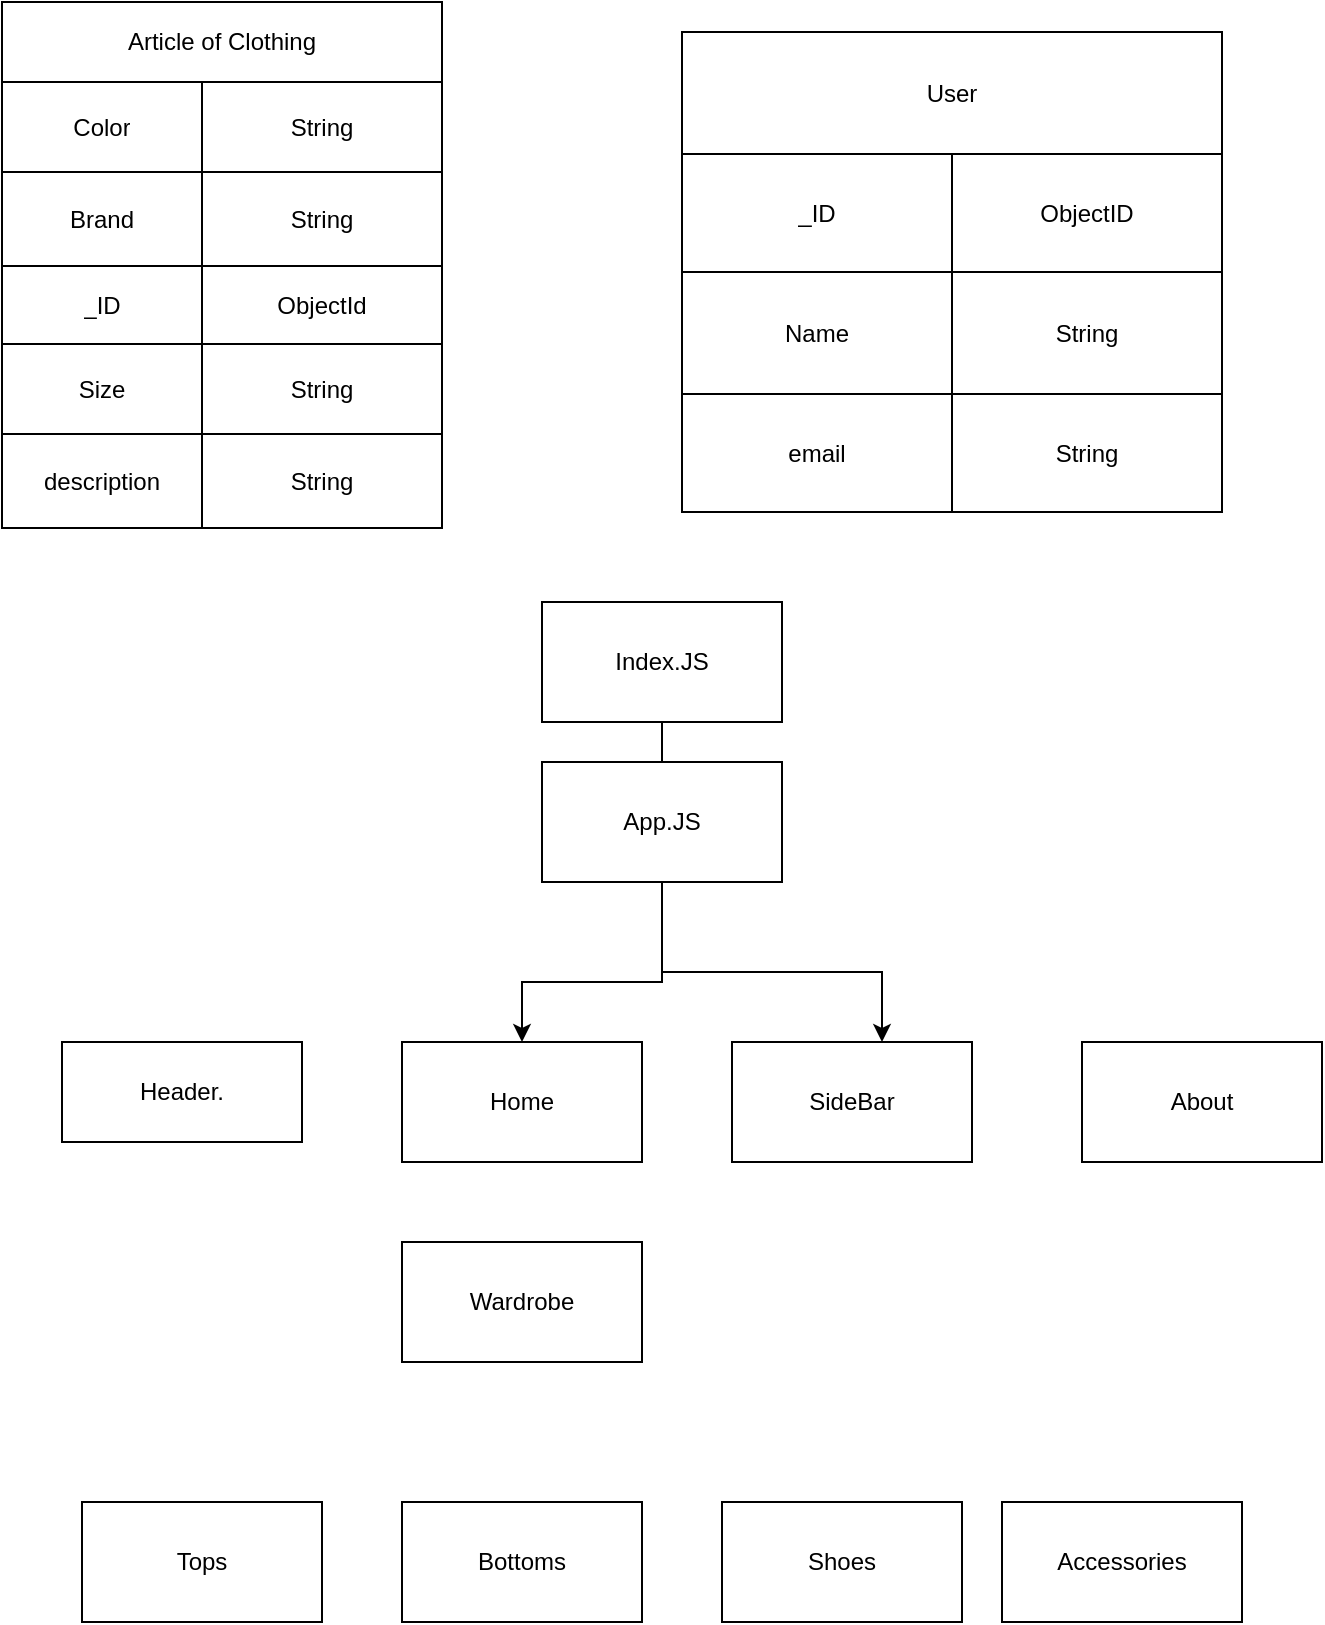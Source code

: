 <mxfile version="20.8.18" type="github">
  <diagram name="Page-1" id="_qiP8XeiNicVuwJhBjDa">
    <mxGraphModel dx="1493" dy="958" grid="1" gridSize="10" guides="1" tooltips="1" connect="1" arrows="1" fold="1" page="1" pageScale="1" pageWidth="850" pageHeight="1100" math="0" shadow="0">
      <root>
        <mxCell id="0" />
        <mxCell id="1" parent="0" />
        <mxCell id="6oCFZGIFKWNrJc-c_Aa2-1" value="" style="shape=table;startSize=0;container=1;collapsible=0;childLayout=tableLayout;" vertex="1" parent="1">
          <mxGeometry x="60" y="70" width="220" height="263" as="geometry" />
        </mxCell>
        <mxCell id="6oCFZGIFKWNrJc-c_Aa2-2" value="" style="shape=tableRow;horizontal=0;startSize=0;swimlaneHead=0;swimlaneBody=0;strokeColor=inherit;top=0;left=0;bottom=0;right=0;collapsible=0;dropTarget=0;fillColor=none;points=[[0,0.5],[1,0.5]];portConstraint=eastwest;" vertex="1" parent="6oCFZGIFKWNrJc-c_Aa2-1">
          <mxGeometry width="220" height="40" as="geometry" />
        </mxCell>
        <mxCell id="6oCFZGIFKWNrJc-c_Aa2-3" value="Article of Clothing" style="shape=partialRectangle;html=1;whiteSpace=wrap;connectable=0;strokeColor=inherit;overflow=hidden;fillColor=none;top=0;left=0;bottom=0;right=0;pointerEvents=1;rowspan=1;colspan=2;" vertex="1" parent="6oCFZGIFKWNrJc-c_Aa2-2">
          <mxGeometry width="220" height="40" as="geometry">
            <mxRectangle width="100" height="40" as="alternateBounds" />
          </mxGeometry>
        </mxCell>
        <mxCell id="6oCFZGIFKWNrJc-c_Aa2-4" value="" style="shape=partialRectangle;html=1;whiteSpace=wrap;connectable=0;strokeColor=inherit;overflow=hidden;fillColor=none;top=0;left=0;bottom=0;right=0;pointerEvents=1;" vertex="1" visible="0" parent="6oCFZGIFKWNrJc-c_Aa2-2">
          <mxGeometry x="100" width="120" height="40" as="geometry">
            <mxRectangle width="120" height="40" as="alternateBounds" />
          </mxGeometry>
        </mxCell>
        <mxCell id="6oCFZGIFKWNrJc-c_Aa2-5" value="" style="shape=tableRow;horizontal=0;startSize=0;swimlaneHead=0;swimlaneBody=0;strokeColor=inherit;top=0;left=0;bottom=0;right=0;collapsible=0;dropTarget=0;fillColor=none;points=[[0,0.5],[1,0.5]];portConstraint=eastwest;" vertex="1" parent="6oCFZGIFKWNrJc-c_Aa2-1">
          <mxGeometry y="40" width="220" height="45" as="geometry" />
        </mxCell>
        <mxCell id="6oCFZGIFKWNrJc-c_Aa2-6" value="Color" style="shape=partialRectangle;html=1;whiteSpace=wrap;connectable=0;strokeColor=inherit;overflow=hidden;fillColor=none;top=0;left=0;bottom=0;right=0;pointerEvents=1;" vertex="1" parent="6oCFZGIFKWNrJc-c_Aa2-5">
          <mxGeometry width="100" height="45" as="geometry">
            <mxRectangle width="100" height="45" as="alternateBounds" />
          </mxGeometry>
        </mxCell>
        <mxCell id="6oCFZGIFKWNrJc-c_Aa2-7" value="String" style="shape=partialRectangle;html=1;whiteSpace=wrap;connectable=0;strokeColor=inherit;overflow=hidden;fillColor=none;top=0;left=0;bottom=0;right=0;pointerEvents=1;" vertex="1" parent="6oCFZGIFKWNrJc-c_Aa2-5">
          <mxGeometry x="100" width="120" height="45" as="geometry">
            <mxRectangle width="120" height="45" as="alternateBounds" />
          </mxGeometry>
        </mxCell>
        <mxCell id="6oCFZGIFKWNrJc-c_Aa2-8" value="" style="shape=tableRow;horizontal=0;startSize=0;swimlaneHead=0;swimlaneBody=0;strokeColor=inherit;top=0;left=0;bottom=0;right=0;collapsible=0;dropTarget=0;fillColor=none;points=[[0,0.5],[1,0.5]];portConstraint=eastwest;" vertex="1" parent="6oCFZGIFKWNrJc-c_Aa2-1">
          <mxGeometry y="85" width="220" height="47" as="geometry" />
        </mxCell>
        <mxCell id="6oCFZGIFKWNrJc-c_Aa2-9" value="Brand" style="shape=partialRectangle;html=1;whiteSpace=wrap;connectable=0;strokeColor=inherit;overflow=hidden;fillColor=none;top=0;left=0;bottom=0;right=0;pointerEvents=1;" vertex="1" parent="6oCFZGIFKWNrJc-c_Aa2-8">
          <mxGeometry width="100" height="47" as="geometry">
            <mxRectangle width="100" height="47" as="alternateBounds" />
          </mxGeometry>
        </mxCell>
        <mxCell id="6oCFZGIFKWNrJc-c_Aa2-10" value="String" style="shape=partialRectangle;html=1;whiteSpace=wrap;connectable=0;strokeColor=inherit;overflow=hidden;fillColor=none;top=0;left=0;bottom=0;right=0;pointerEvents=1;" vertex="1" parent="6oCFZGIFKWNrJc-c_Aa2-8">
          <mxGeometry x="100" width="120" height="47" as="geometry">
            <mxRectangle width="120" height="47" as="alternateBounds" />
          </mxGeometry>
        </mxCell>
        <mxCell id="6oCFZGIFKWNrJc-c_Aa2-11" value="" style="shape=tableRow;horizontal=0;startSize=0;swimlaneHead=0;swimlaneBody=0;strokeColor=inherit;top=0;left=0;bottom=0;right=0;collapsible=0;dropTarget=0;fillColor=none;points=[[0,0.5],[1,0.5]];portConstraint=eastwest;" vertex="1" parent="6oCFZGIFKWNrJc-c_Aa2-1">
          <mxGeometry y="132" width="220" height="39" as="geometry" />
        </mxCell>
        <mxCell id="6oCFZGIFKWNrJc-c_Aa2-12" value="_ID" style="shape=partialRectangle;html=1;whiteSpace=wrap;connectable=0;strokeColor=inherit;overflow=hidden;fillColor=none;top=0;left=0;bottom=0;right=0;pointerEvents=1;" vertex="1" parent="6oCFZGIFKWNrJc-c_Aa2-11">
          <mxGeometry width="100" height="39" as="geometry">
            <mxRectangle width="100" height="39" as="alternateBounds" />
          </mxGeometry>
        </mxCell>
        <mxCell id="6oCFZGIFKWNrJc-c_Aa2-13" value="ObjectId" style="shape=partialRectangle;html=1;whiteSpace=wrap;connectable=0;strokeColor=inherit;overflow=hidden;fillColor=none;top=0;left=0;bottom=0;right=0;pointerEvents=1;" vertex="1" parent="6oCFZGIFKWNrJc-c_Aa2-11">
          <mxGeometry x="100" width="120" height="39" as="geometry">
            <mxRectangle width="120" height="39" as="alternateBounds" />
          </mxGeometry>
        </mxCell>
        <mxCell id="6oCFZGIFKWNrJc-c_Aa2-14" value="" style="shape=tableRow;horizontal=0;startSize=0;swimlaneHead=0;swimlaneBody=0;strokeColor=inherit;top=0;left=0;bottom=0;right=0;collapsible=0;dropTarget=0;fillColor=none;points=[[0,0.5],[1,0.5]];portConstraint=eastwest;" vertex="1" parent="6oCFZGIFKWNrJc-c_Aa2-1">
          <mxGeometry y="171" width="220" height="45" as="geometry" />
        </mxCell>
        <mxCell id="6oCFZGIFKWNrJc-c_Aa2-15" value="Size" style="shape=partialRectangle;html=1;whiteSpace=wrap;connectable=0;strokeColor=inherit;overflow=hidden;fillColor=none;top=0;left=0;bottom=0;right=0;pointerEvents=1;" vertex="1" parent="6oCFZGIFKWNrJc-c_Aa2-14">
          <mxGeometry width="100" height="45" as="geometry">
            <mxRectangle width="100" height="45" as="alternateBounds" />
          </mxGeometry>
        </mxCell>
        <mxCell id="6oCFZGIFKWNrJc-c_Aa2-16" value="String" style="shape=partialRectangle;html=1;whiteSpace=wrap;connectable=0;strokeColor=inherit;overflow=hidden;fillColor=none;top=0;left=0;bottom=0;right=0;pointerEvents=1;" vertex="1" parent="6oCFZGIFKWNrJc-c_Aa2-14">
          <mxGeometry x="100" width="120" height="45" as="geometry">
            <mxRectangle width="120" height="45" as="alternateBounds" />
          </mxGeometry>
        </mxCell>
        <mxCell id="6oCFZGIFKWNrJc-c_Aa2-17" value="" style="shape=tableRow;horizontal=0;startSize=0;swimlaneHead=0;swimlaneBody=0;strokeColor=inherit;top=0;left=0;bottom=0;right=0;collapsible=0;dropTarget=0;fillColor=none;points=[[0,0.5],[1,0.5]];portConstraint=eastwest;" vertex="1" parent="6oCFZGIFKWNrJc-c_Aa2-1">
          <mxGeometry y="216" width="220" height="47" as="geometry" />
        </mxCell>
        <mxCell id="6oCFZGIFKWNrJc-c_Aa2-18" value="description" style="shape=partialRectangle;html=1;whiteSpace=wrap;connectable=0;strokeColor=inherit;overflow=hidden;fillColor=none;top=0;left=0;bottom=0;right=0;pointerEvents=1;" vertex="1" parent="6oCFZGIFKWNrJc-c_Aa2-17">
          <mxGeometry width="100" height="47" as="geometry">
            <mxRectangle width="100" height="47" as="alternateBounds" />
          </mxGeometry>
        </mxCell>
        <mxCell id="6oCFZGIFKWNrJc-c_Aa2-19" value="String" style="shape=partialRectangle;html=1;whiteSpace=wrap;connectable=0;strokeColor=inherit;overflow=hidden;fillColor=none;top=0;left=0;bottom=0;right=0;pointerEvents=1;" vertex="1" parent="6oCFZGIFKWNrJc-c_Aa2-17">
          <mxGeometry x="100" width="120" height="47" as="geometry">
            <mxRectangle width="120" height="47" as="alternateBounds" />
          </mxGeometry>
        </mxCell>
        <mxCell id="6oCFZGIFKWNrJc-c_Aa2-58" value="" style="shape=table;startSize=0;container=1;collapsible=0;childLayout=tableLayout;" vertex="1" parent="1">
          <mxGeometry x="400" y="85" width="270" height="240" as="geometry" />
        </mxCell>
        <mxCell id="6oCFZGIFKWNrJc-c_Aa2-59" value="" style="shape=tableRow;horizontal=0;startSize=0;swimlaneHead=0;swimlaneBody=0;strokeColor=inherit;top=0;left=0;bottom=0;right=0;collapsible=0;dropTarget=0;fillColor=none;points=[[0,0.5],[1,0.5]];portConstraint=eastwest;shadow=0;movable=1;resizable=1;rotatable=1;deletable=1;editable=1;locked=0;connectable=1;" vertex="1" parent="6oCFZGIFKWNrJc-c_Aa2-58">
          <mxGeometry width="270" height="61" as="geometry" />
        </mxCell>
        <mxCell id="6oCFZGIFKWNrJc-c_Aa2-60" value="User" style="shape=partialRectangle;html=1;whiteSpace=wrap;connectable=0;strokeColor=inherit;overflow=hidden;fillColor=none;top=0;left=0;bottom=0;right=0;pointerEvents=1;rowspan=1;colspan=2;" vertex="1" parent="6oCFZGIFKWNrJc-c_Aa2-59">
          <mxGeometry width="270" height="61" as="geometry">
            <mxRectangle width="135" height="61" as="alternateBounds" />
          </mxGeometry>
        </mxCell>
        <mxCell id="6oCFZGIFKWNrJc-c_Aa2-61" value="" style="shape=partialRectangle;html=1;whiteSpace=wrap;connectable=0;strokeColor=inherit;overflow=hidden;fillColor=none;top=0;left=0;bottom=0;right=0;pointerEvents=1;" vertex="1" visible="0" parent="6oCFZGIFKWNrJc-c_Aa2-59">
          <mxGeometry x="135" width="135" height="61" as="geometry">
            <mxRectangle width="135" height="61" as="alternateBounds" />
          </mxGeometry>
        </mxCell>
        <mxCell id="6oCFZGIFKWNrJc-c_Aa2-62" value="" style="shape=tableRow;horizontal=0;startSize=0;swimlaneHead=0;swimlaneBody=0;strokeColor=inherit;top=0;left=0;bottom=0;right=0;collapsible=0;dropTarget=0;fillColor=none;points=[[0,0.5],[1,0.5]];portConstraint=eastwest;" vertex="1" parent="6oCFZGIFKWNrJc-c_Aa2-58">
          <mxGeometry y="61" width="270" height="59" as="geometry" />
        </mxCell>
        <mxCell id="6oCFZGIFKWNrJc-c_Aa2-63" value="_ID" style="shape=partialRectangle;html=1;whiteSpace=wrap;connectable=0;strokeColor=inherit;overflow=hidden;fillColor=none;top=0;left=0;bottom=0;right=0;pointerEvents=1;" vertex="1" parent="6oCFZGIFKWNrJc-c_Aa2-62">
          <mxGeometry width="135" height="59" as="geometry">
            <mxRectangle width="135" height="59" as="alternateBounds" />
          </mxGeometry>
        </mxCell>
        <mxCell id="6oCFZGIFKWNrJc-c_Aa2-64" value="ObjectID" style="shape=partialRectangle;html=1;whiteSpace=wrap;connectable=0;strokeColor=inherit;overflow=hidden;fillColor=none;top=0;left=0;bottom=0;right=0;pointerEvents=1;" vertex="1" parent="6oCFZGIFKWNrJc-c_Aa2-62">
          <mxGeometry x="135" width="135" height="59" as="geometry">
            <mxRectangle width="135" height="59" as="alternateBounds" />
          </mxGeometry>
        </mxCell>
        <mxCell id="6oCFZGIFKWNrJc-c_Aa2-65" value="" style="shape=tableRow;horizontal=0;startSize=0;swimlaneHead=0;swimlaneBody=0;strokeColor=inherit;top=0;left=0;bottom=0;right=0;collapsible=0;dropTarget=0;fillColor=none;points=[[0,0.5],[1,0.5]];portConstraint=eastwest;" vertex="1" parent="6oCFZGIFKWNrJc-c_Aa2-58">
          <mxGeometry y="120" width="270" height="61" as="geometry" />
        </mxCell>
        <mxCell id="6oCFZGIFKWNrJc-c_Aa2-66" value="Name" style="shape=partialRectangle;html=1;whiteSpace=wrap;connectable=0;strokeColor=inherit;overflow=hidden;fillColor=none;top=0;left=0;bottom=0;right=0;pointerEvents=1;" vertex="1" parent="6oCFZGIFKWNrJc-c_Aa2-65">
          <mxGeometry width="135" height="61" as="geometry">
            <mxRectangle width="135" height="61" as="alternateBounds" />
          </mxGeometry>
        </mxCell>
        <mxCell id="6oCFZGIFKWNrJc-c_Aa2-67" value="String" style="shape=partialRectangle;html=1;whiteSpace=wrap;connectable=0;strokeColor=inherit;overflow=hidden;fillColor=none;top=0;left=0;bottom=0;right=0;pointerEvents=1;" vertex="1" parent="6oCFZGIFKWNrJc-c_Aa2-65">
          <mxGeometry x="135" width="135" height="61" as="geometry">
            <mxRectangle width="135" height="61" as="alternateBounds" />
          </mxGeometry>
        </mxCell>
        <mxCell id="6oCFZGIFKWNrJc-c_Aa2-68" value="" style="shape=tableRow;horizontal=0;startSize=0;swimlaneHead=0;swimlaneBody=0;strokeColor=inherit;top=0;left=0;bottom=0;right=0;collapsible=0;dropTarget=0;fillColor=none;points=[[0,0.5],[1,0.5]];portConstraint=eastwest;" vertex="1" parent="6oCFZGIFKWNrJc-c_Aa2-58">
          <mxGeometry y="181" width="270" height="59" as="geometry" />
        </mxCell>
        <mxCell id="6oCFZGIFKWNrJc-c_Aa2-69" value="email" style="shape=partialRectangle;html=1;whiteSpace=wrap;connectable=0;strokeColor=inherit;overflow=hidden;fillColor=none;top=0;left=0;bottom=0;right=0;pointerEvents=1;" vertex="1" parent="6oCFZGIFKWNrJc-c_Aa2-68">
          <mxGeometry width="135" height="59" as="geometry">
            <mxRectangle width="135" height="59" as="alternateBounds" />
          </mxGeometry>
        </mxCell>
        <mxCell id="6oCFZGIFKWNrJc-c_Aa2-70" value="String" style="shape=partialRectangle;html=1;whiteSpace=wrap;connectable=0;strokeColor=inherit;overflow=hidden;fillColor=none;top=0;left=0;bottom=0;right=0;pointerEvents=1;" vertex="1" parent="6oCFZGIFKWNrJc-c_Aa2-68">
          <mxGeometry x="135" width="135" height="59" as="geometry">
            <mxRectangle width="135" height="59" as="alternateBounds" />
          </mxGeometry>
        </mxCell>
        <mxCell id="6oCFZGIFKWNrJc-c_Aa2-75" value="Index.JS" style="rounded=0;whiteSpace=wrap;html=1;shadow=0;" vertex="1" parent="1">
          <mxGeometry x="330" y="370" width="120" height="60" as="geometry" />
        </mxCell>
        <mxCell id="6oCFZGIFKWNrJc-c_Aa2-94" value="" style="edgeStyle=orthogonalEdgeStyle;rounded=0;orthogonalLoop=1;jettySize=auto;html=1;entryX=0.5;entryY=0;entryDx=0;entryDy=0;" edge="1" parent="1" source="6oCFZGIFKWNrJc-c_Aa2-76" target="6oCFZGIFKWNrJc-c_Aa2-78">
          <mxGeometry relative="1" as="geometry">
            <Array as="points">
              <mxPoint x="390" y="560" />
              <mxPoint x="320" y="560" />
            </Array>
          </mxGeometry>
        </mxCell>
        <mxCell id="6oCFZGIFKWNrJc-c_Aa2-95" value="" style="edgeStyle=orthogonalEdgeStyle;rounded=0;orthogonalLoop=1;jettySize=auto;html=1;" edge="1" parent="1" source="6oCFZGIFKWNrJc-c_Aa2-76" target="6oCFZGIFKWNrJc-c_Aa2-81">
          <mxGeometry relative="1" as="geometry">
            <Array as="points">
              <mxPoint x="390" y="555" />
              <mxPoint x="500" y="555" />
            </Array>
          </mxGeometry>
        </mxCell>
        <mxCell id="6oCFZGIFKWNrJc-c_Aa2-76" value="App.JS" style="rounded=0;whiteSpace=wrap;html=1;shadow=0;" vertex="1" parent="1">
          <mxGeometry x="330" y="450" width="120" height="60" as="geometry" />
        </mxCell>
        <mxCell id="6oCFZGIFKWNrJc-c_Aa2-77" value="Header." style="rounded=0;whiteSpace=wrap;html=1;shadow=0;" vertex="1" parent="1">
          <mxGeometry x="90" y="590" width="120" height="50" as="geometry" />
        </mxCell>
        <mxCell id="6oCFZGIFKWNrJc-c_Aa2-78" value="Home" style="rounded=0;whiteSpace=wrap;html=1;shadow=0;" vertex="1" parent="1">
          <mxGeometry x="260" y="590" width="120" height="60" as="geometry" />
        </mxCell>
        <mxCell id="6oCFZGIFKWNrJc-c_Aa2-81" value="SideBar" style="rounded=0;whiteSpace=wrap;html=1;shadow=0;" vertex="1" parent="1">
          <mxGeometry x="425" y="590" width="120" height="60" as="geometry" />
        </mxCell>
        <mxCell id="6oCFZGIFKWNrJc-c_Aa2-83" value="Wardrobe" style="rounded=0;whiteSpace=wrap;html=1;shadow=0;" vertex="1" parent="1">
          <mxGeometry x="260" y="690" width="120" height="60" as="geometry" />
        </mxCell>
        <mxCell id="6oCFZGIFKWNrJc-c_Aa2-84" value="Tops" style="rounded=0;whiteSpace=wrap;html=1;shadow=0;" vertex="1" parent="1">
          <mxGeometry x="100" y="820" width="120" height="60" as="geometry" />
        </mxCell>
        <mxCell id="6oCFZGIFKWNrJc-c_Aa2-85" value="Bottoms" style="rounded=0;whiteSpace=wrap;html=1;shadow=0;" vertex="1" parent="1">
          <mxGeometry x="260" y="820" width="120" height="60" as="geometry" />
        </mxCell>
        <mxCell id="6oCFZGIFKWNrJc-c_Aa2-86" value="Shoes" style="rounded=0;whiteSpace=wrap;html=1;shadow=0;" vertex="1" parent="1">
          <mxGeometry x="420" y="820" width="120" height="60" as="geometry" />
        </mxCell>
        <mxCell id="6oCFZGIFKWNrJc-c_Aa2-87" value="Accessories" style="rounded=0;whiteSpace=wrap;html=1;shadow=0;" vertex="1" parent="1">
          <mxGeometry x="560" y="820" width="120" height="60" as="geometry" />
        </mxCell>
        <mxCell id="6oCFZGIFKWNrJc-c_Aa2-89" value="" style="endArrow=none;html=1;rounded=0;entryX=0.5;entryY=1;entryDx=0;entryDy=0;exitX=0.5;exitY=0;exitDx=0;exitDy=0;" edge="1" parent="1" source="6oCFZGIFKWNrJc-c_Aa2-76" target="6oCFZGIFKWNrJc-c_Aa2-75">
          <mxGeometry width="50" height="50" relative="1" as="geometry">
            <mxPoint x="510" y="660" as="sourcePoint" />
            <mxPoint x="560" y="610" as="targetPoint" />
          </mxGeometry>
        </mxCell>
        <mxCell id="6oCFZGIFKWNrJc-c_Aa2-90" value="About" style="rounded=0;whiteSpace=wrap;html=1;shadow=0;" vertex="1" parent="1">
          <mxGeometry x="600" y="590" width="120" height="60" as="geometry" />
        </mxCell>
      </root>
    </mxGraphModel>
  </diagram>
</mxfile>

